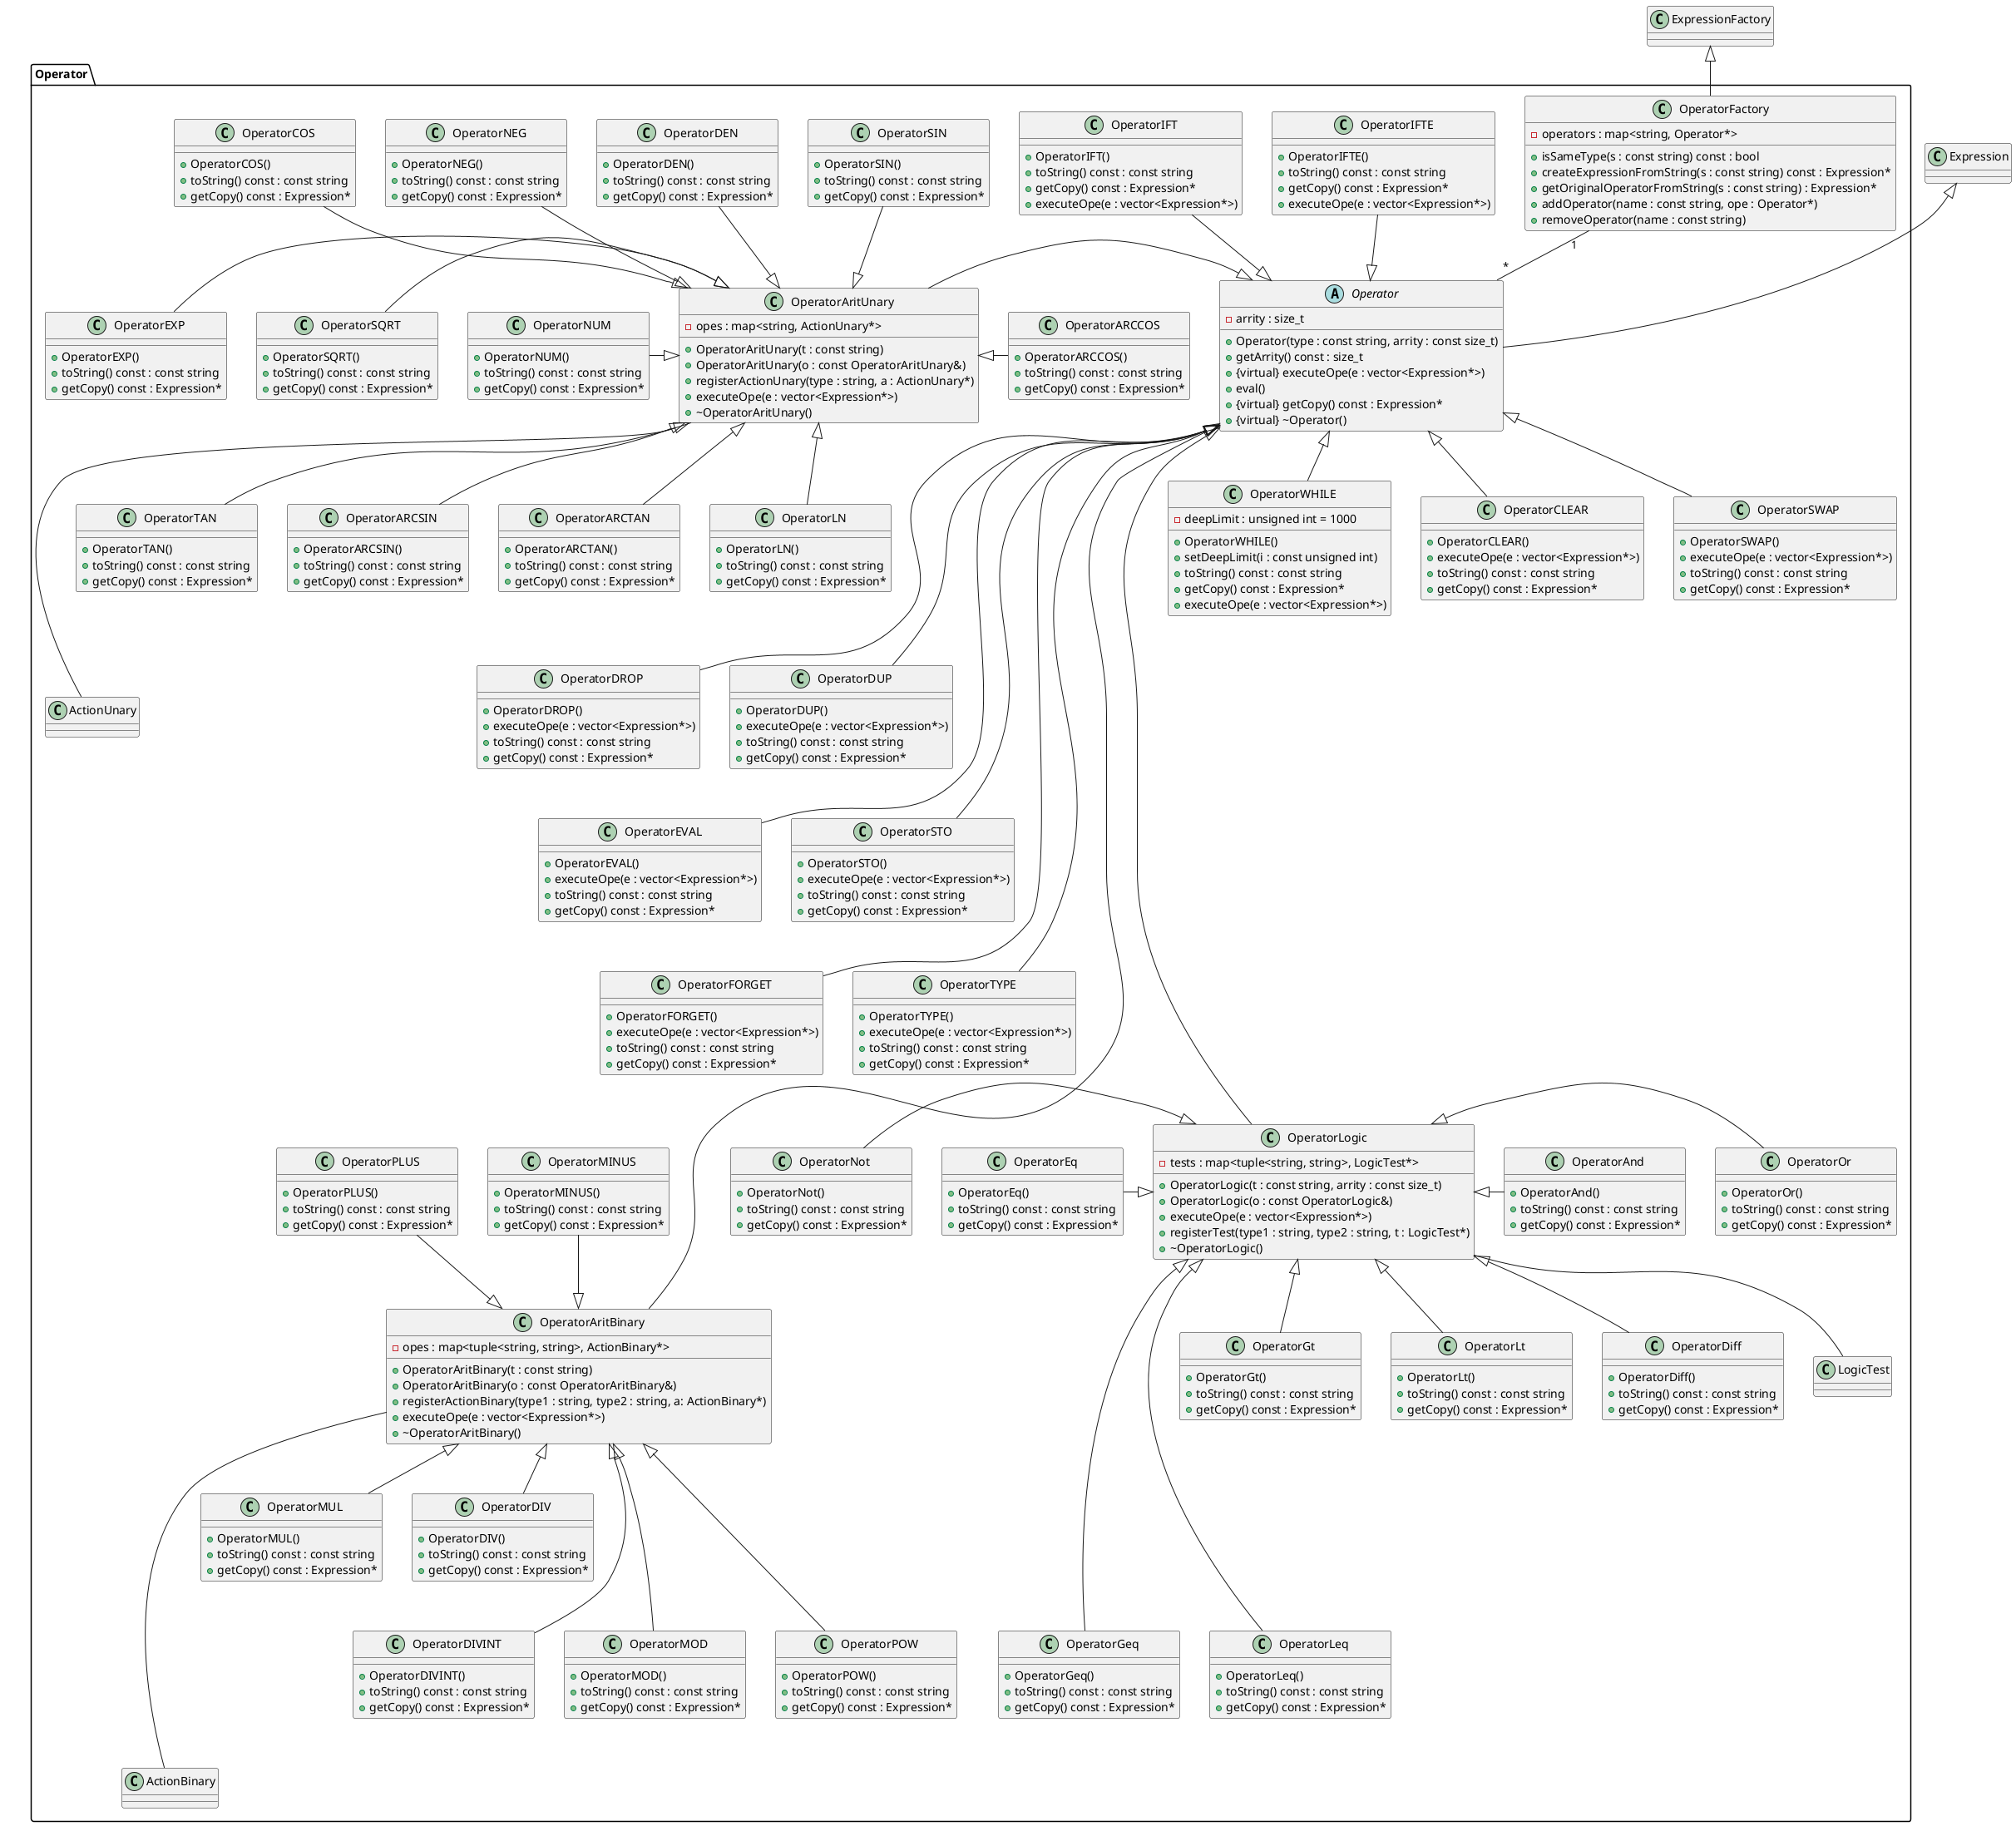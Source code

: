 @startuml
class Expression {
}

class ExpressionFactory{
}

package Operator {

abstract class Operator {
  - arrity : size_t
  + Operator(type : const string, arrity : const size_t)
  + getArrity() const : size_t
  + {virtual} executeOpe(e : vector<Expression*>)
  + eval()
  + {virtual} getCopy() const : Expression*
  + {virtual} ~Operator()
}
Expression <|-down- Operator

class OperatorAritBinary{
  - opes : map<tuple<string, string>, ActionBinary*>
  + OperatorAritBinary(t : const string)
  + OperatorAritBinary(o : const OperatorAritBinary&)
  + registerActionBinary(type1 : string, type2 : string, a: ActionBinary*)
  + executeOpe(e : vector<Expression*>)
  + ~OperatorAritBinary()
}
Operator <|------- OperatorAritBinary
OperatorAritBinary ---- ActionBinary

class OperatorAritUnary {
  - opes : map<string, ActionUnary*>
  + OperatorAritUnary(t : const string)
  + OperatorAritUnary(o : const OperatorAritUnary&)
  + registerActionUnary(type : string, a : ActionUnary*)
  + executeOpe(e : vector<Expression*>)
  + ~OperatorAritUnary()
}
Operator <|-left- OperatorAritUnary
OperatorAritUnary --- ActionUnary

class OperatorPLUS {
  + OperatorPLUS()
  + toString() const : const string
  + getCopy() const : Expression*
}
OperatorAritBinary <|-up- OperatorPLUS

class OperatorMINUS {
  + OperatorMINUS()
  + toString() const : const string
  + getCopy() const : Expression*
}
OperatorAritBinary <|-up- OperatorMINUS

class OperatorMUL {
  + OperatorMUL()
  + toString() const : const string
  + getCopy() const : Expression*
}
OperatorAritBinary <|-- OperatorMUL

class OperatorDIV {
  + OperatorDIV()
  + toString() const : const string
  + getCopy() const : Expression*
}
OperatorAritBinary <|-- OperatorDIV

class OperatorDIVINT {
  + OperatorDIVINT()
  + toString() const : const string
  + getCopy() const : Expression*
}
OperatorAritBinary <|--- OperatorDIVINT

class OperatorMOD {
  + OperatorMOD()
  + toString() const : const string
  + getCopy() const : Expression*
}
OperatorAritBinary <|--- OperatorMOD

class OperatorPOW {
  + OperatorPOW()
  + toString() const : const string
  + getCopy() const : Expression*
}
OperatorAritBinary <|--- OperatorPOW

class OperatorNEG {
  + OperatorNEG()
  + toString() const : const string
  + getCopy() const : Expression*
}
OperatorAritUnary <|-up- OperatorNEG

class OperatorNUM {
  + OperatorNUM()
  + toString() const : const string
  + getCopy() const : Expression*
}
OperatorAritUnary <|-left- OperatorNUM

class OperatorDEN {
  + OperatorDEN()
  + toString() const : const string
  + getCopy() const : Expression*
}
OperatorAritUnary<|-up- OperatorDEN

class OperatorSIN {
  + OperatorSIN()
  + toString() const : const string
  + getCopy() const : Expression*
}
OperatorAritUnary<|-up- OperatorSIN

class OperatorCOS {
  + OperatorCOS()
  + toString() const : const string
  + getCopy() const : Expression*
}
OperatorAritUnary<|-up- OperatorCOS

class OperatorTAN {
  + OperatorTAN()
  + toString() const : const string
  + getCopy() const : Expression*
}
OperatorAritUnary<|-down- OperatorTAN

class OperatorARCSIN {
  + OperatorARCSIN()
  + toString() const : const string
  + getCopy() const : Expression*
}
OperatorAritUnary<|-down- OperatorARCSIN

class OperatorARCCOS {
  + OperatorARCCOS()
  + toString() const : const string
  + getCopy() const : Expression*
}
OperatorAritUnary<|-right- OperatorARCCOS

class OperatorARCTAN {
  + OperatorARCTAN()
  + toString() const : const string
  + getCopy() const : Expression*
}
OperatorAritUnary<|-down- OperatorARCTAN

class OperatorSQRT {
  + OperatorSQRT()
  + toString() const : const string
  + getCopy() const : Expression*
}
OperatorAritUnary<|-left- OperatorSQRT

class OperatorEXP {
  + OperatorEXP()
  + toString() const : const string
  + getCopy() const : Expression*
}
OperatorAritUnary<|-left- OperatorEXP

class OperatorLN {
  + OperatorLN()
  + toString() const : const string
  + getCopy() const : Expression*
}
OperatorAritUnary<|-- OperatorLN

class OperatorIFT {
  + OperatorIFT()
  + toString() const : const string
  + getCopy() const : Expression*
  + executeOpe(e : vector<Expression*>)
}
Operator <|-up- OperatorIFT

class OperatorIFTE {
  + OperatorIFTE()
  + toString() const : const string
  + getCopy() const : Expression*
  + executeOpe(e : vector<Expression*>)
}
Operator <|-up- OperatorIFTE

class OperatorWHILE {
  - deepLimit : unsigned int = 1000
  + OperatorWHILE()
  + setDeepLimit(i : const unsigned int)
  + toString() const : const string
  + getCopy() const : Expression*
  + executeOpe(e : vector<Expression*>) 
}
Operator <|-- OperatorWHILE

class OperatorFactory {
  - operators : map<string, Operator*>
  + isSameType(s : const string) const : bool
  + createExpressionFromString(s : const string) const : Expression*
  + getOriginalOperatorFromString(s : const string) : Expression*
  + addOperator(name : const string, ope : Operator*)
  + removeOperator(name : const string)
}
ExpressionFactory <|-- OperatorFactory
OperatorFactory "1" -- "*" Operator

class OperatorLogic {
  - tests : map<tuple<string, string>, LogicTest*>
  + OperatorLogic(t : const string, arrity : const size_t)
  + OperatorLogic(o : const OperatorLogic&)
  + executeOpe(e : vector<Expression*>)
  + registerTest(type1 : string, type2 : string, t : LogicTest*)
  + ~OperatorLogic()
}
Operator <|------ OperatorLogic
OperatorLogic -- LogicTest

class OperatorAnd {
  + OperatorAnd()
  + toString() const : const string
  + getCopy() const : Expression*
}
OperatorLogic <|-right- OperatorAnd

class OperatorOr {
  + OperatorOr()
  + toString() const : const string
  + getCopy() const : Expression*
}
OperatorLogic <|-right- OperatorOr

class OperatorNot {
  + OperatorNot()
  + toString() const : const string
  + getCopy() const : Expression*
}
OperatorLogic <|-left- OperatorNot

class OperatorEq {
  + OperatorEq()
  + toString() const : const string
  + getCopy() const : Expression*
}
OperatorLogic <|-left- OperatorEq

class OperatorGeq {
  + OperatorGeq()
  + toString() const : const string
  + getCopy() const : Expression*
}
OperatorLogic <|---- OperatorGeq

class OperatorLeq {
  + OperatorLeq()
  + toString() const : const string
  + getCopy() const : Expression*
}
OperatorLogic <|---- OperatorLeq

class OperatorGt {
  + OperatorGt()
  + toString() const : const string
  + getCopy() const : Expression*
}
OperatorLogic <|-- OperatorGt

class OperatorLt {
  + OperatorLt()
  + toString() const : const string
  + getCopy() const : Expression*
}
OperatorLogic <|-- OperatorLt

class OperatorDiff {
  + OperatorDiff()
  + toString() const : const string
  + getCopy() const : Expression*
}
OperatorLogic <|-- OperatorDiff

class OperatorCLEAR {
  + OperatorCLEAR()
  + executeOpe(e : vector<Expression*>)
  + toString() const : const string
  + getCopy() const : Expression*
}
Operator <|-- OperatorCLEAR

class OperatorSWAP {
  + OperatorSWAP()
  + executeOpe(e : vector<Expression*>)
  + toString() const : const string
  + getCopy() const : Expression*
}
Operator <|-- OperatorSWAP

class OperatorDROP {
  + OperatorDROP()
  + executeOpe(e : vector<Expression*>)
  + toString() const : const string
  + getCopy() const : Expression*
}
Operator <|--- OperatorDROP

class OperatorDUP {
  + OperatorDUP()
  + executeOpe(e : vector<Expression*>)
  + toString() const : const string
  + getCopy() const : Expression*
}
Operator <|--- OperatorDUP

class OperatorEVAL {
  + OperatorEVAL()
  + executeOpe(e : vector<Expression*>)
  + toString() const : const string
  + getCopy() const : Expression*
}
Operator <|---- OperatorEVAL

class OperatorSTO {
  + OperatorSTO()
  + executeOpe(e : vector<Expression*>)
  + toString() const : const string
  + getCopy() const : Expression*
}
Operator <|---- OperatorSTO

class OperatorFORGET {
  + OperatorFORGET()
  + executeOpe(e : vector<Expression*>)
  + toString() const : const string
  + getCopy() const : Expression*
}
Operator <|----- OperatorFORGET

class OperatorTYPE {
  + OperatorTYPE()
  + executeOpe(e : vector<Expression*>)
  + toString() const : const string
  + getCopy() const : Expression*
}
Operator <|----- OperatorTYPE
}
@enduml
